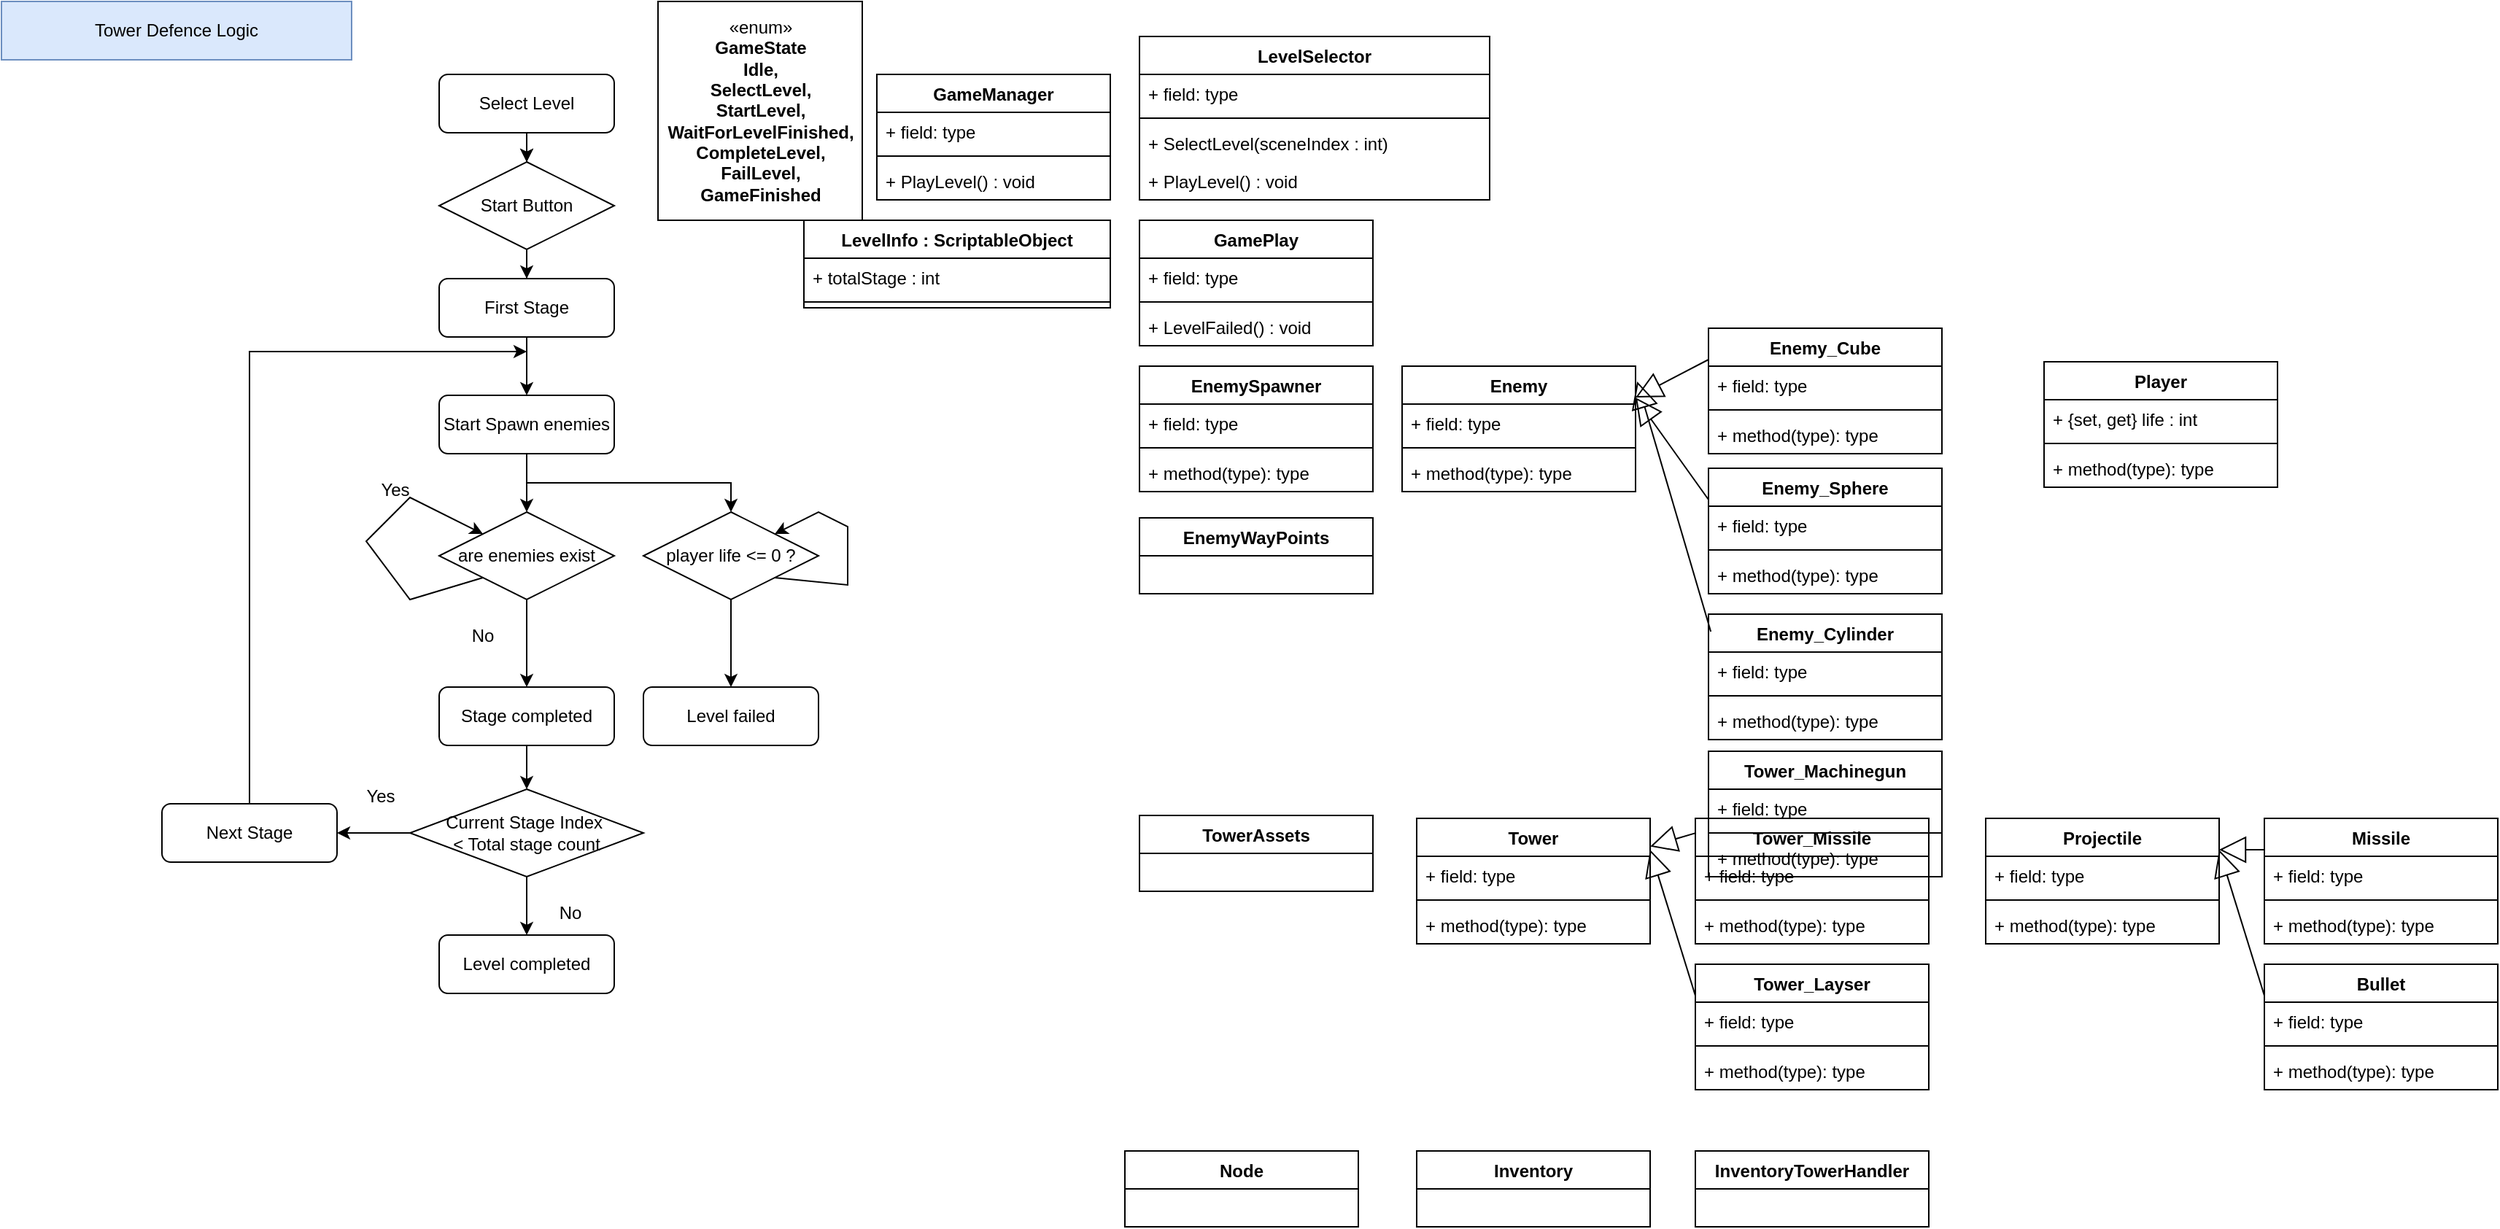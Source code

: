 <mxfile version="17.1.3" type="device"><diagram id="C5RBs43oDa-KdzZeNtuy" name="Page-1"><mxGraphModel dx="978" dy="543" grid="1" gridSize="10" guides="1" tooltips="1" connect="1" arrows="1" fold="1" page="1" pageScale="1" pageWidth="827" pageHeight="1169" math="0" shadow="0"><root><mxCell id="WIyWlLk6GJQsqaUBKTNV-0"/><mxCell id="WIyWlLk6GJQsqaUBKTNV-1" parent="WIyWlLk6GJQsqaUBKTNV-0"/><mxCell id="cB-ywa0IBcjZL9ZFClFc-6" value="" style="edgeStyle=orthogonalEdgeStyle;rounded=0;orthogonalLoop=1;jettySize=auto;html=1;" parent="WIyWlLk6GJQsqaUBKTNV-1" source="WIyWlLk6GJQsqaUBKTNV-3" target="cB-ywa0IBcjZL9ZFClFc-3" edge="1"><mxGeometry relative="1" as="geometry"/></mxCell><mxCell id="WIyWlLk6GJQsqaUBKTNV-3" value="Select Level" style="rounded=1;whiteSpace=wrap;html=1;fontSize=12;glass=0;strokeWidth=1;shadow=0;" parent="WIyWlLk6GJQsqaUBKTNV-1" vertex="1"><mxGeometry x="300" y="50" width="120" height="40" as="geometry"/></mxCell><mxCell id="cB-ywa0IBcjZL9ZFClFc-0" value="Tower Defence Logic" style="rounded=0;whiteSpace=wrap;html=1;fillColor=#dae8fc;strokeColor=#6c8ebf;" parent="WIyWlLk6GJQsqaUBKTNV-1" vertex="1"><mxGeometry width="240" height="40" as="geometry"/></mxCell><mxCell id="cB-ywa0IBcjZL9ZFClFc-25" value="" style="edgeStyle=orthogonalEdgeStyle;rounded=0;orthogonalLoop=1;jettySize=auto;html=1;" parent="WIyWlLk6GJQsqaUBKTNV-1" source="cB-ywa0IBcjZL9ZFClFc-3" target="cB-ywa0IBcjZL9ZFClFc-24" edge="1"><mxGeometry relative="1" as="geometry"/></mxCell><mxCell id="cB-ywa0IBcjZL9ZFClFc-3" value="Start Button" style="rhombus;whiteSpace=wrap;html=1;" parent="WIyWlLk6GJQsqaUBKTNV-1" vertex="1"><mxGeometry x="300" y="110" width="120" height="60" as="geometry"/></mxCell><mxCell id="cB-ywa0IBcjZL9ZFClFc-4" value="" style="endArrow=classic;html=1;rounded=0;exitX=0.5;exitY=1;exitDx=0;exitDy=0;entryX=0.5;entryY=0;entryDx=0;entryDy=0;" parent="WIyWlLk6GJQsqaUBKTNV-1" source="WIyWlLk6GJQsqaUBKTNV-3" target="cB-ywa0IBcjZL9ZFClFc-3" edge="1"><mxGeometry width="50" height="50" relative="1" as="geometry"><mxPoint x="530" y="160" as="sourcePoint"/><mxPoint x="580" y="110" as="targetPoint"/></mxGeometry></mxCell><mxCell id="cB-ywa0IBcjZL9ZFClFc-9" value="" style="edgeStyle=orthogonalEdgeStyle;rounded=0;orthogonalLoop=1;jettySize=auto;html=1;" parent="WIyWlLk6GJQsqaUBKTNV-1" source="cB-ywa0IBcjZL9ZFClFc-5" target="cB-ywa0IBcjZL9ZFClFc-8" edge="1"><mxGeometry relative="1" as="geometry"/></mxCell><mxCell id="cB-ywa0IBcjZL9ZFClFc-5" value="Start Spawn enemies" style="rounded=1;whiteSpace=wrap;html=1;fontSize=12;glass=0;strokeWidth=1;shadow=0;" parent="WIyWlLk6GJQsqaUBKTNV-1" vertex="1"><mxGeometry x="300" y="270" width="120" height="40" as="geometry"/></mxCell><mxCell id="cB-ywa0IBcjZL9ZFClFc-8" value="are enemies exist" style="rhombus;whiteSpace=wrap;html=1;" parent="WIyWlLk6GJQsqaUBKTNV-1" vertex="1"><mxGeometry x="300" y="350" width="120" height="60" as="geometry"/></mxCell><mxCell id="cB-ywa0IBcjZL9ZFClFc-10" value="Stage completed" style="rounded=1;whiteSpace=wrap;html=1;fontSize=12;glass=0;strokeWidth=1;shadow=0;" parent="WIyWlLk6GJQsqaUBKTNV-1" vertex="1"><mxGeometry x="300" y="470" width="120" height="40" as="geometry"/></mxCell><mxCell id="cB-ywa0IBcjZL9ZFClFc-12" value="player life &amp;lt;= 0 ?" style="rhombus;whiteSpace=wrap;html=1;" parent="WIyWlLk6GJQsqaUBKTNV-1" vertex="1"><mxGeometry x="440" y="350" width="120" height="60" as="geometry"/></mxCell><mxCell id="cB-ywa0IBcjZL9ZFClFc-13" value="" style="endArrow=classic;html=1;rounded=0;exitX=0.5;exitY=1;exitDx=0;exitDy=0;entryX=0.5;entryY=0;entryDx=0;entryDy=0;" parent="WIyWlLk6GJQsqaUBKTNV-1" source="cB-ywa0IBcjZL9ZFClFc-5" target="cB-ywa0IBcjZL9ZFClFc-12" edge="1"><mxGeometry width="50" height="50" relative="1" as="geometry"><mxPoint x="540" y="350" as="sourcePoint"/><mxPoint x="590" y="300" as="targetPoint"/><Array as="points"><mxPoint x="360" y="330"/><mxPoint x="500" y="330"/></Array></mxGeometry></mxCell><mxCell id="cB-ywa0IBcjZL9ZFClFc-14" value="" style="endArrow=classic;html=1;rounded=0;exitX=0.5;exitY=1;exitDx=0;exitDy=0;" parent="WIyWlLk6GJQsqaUBKTNV-1" source="cB-ywa0IBcjZL9ZFClFc-12" target="cB-ywa0IBcjZL9ZFClFc-15" edge="1"><mxGeometry width="50" height="50" relative="1" as="geometry"><mxPoint x="580" y="370" as="sourcePoint"/><mxPoint x="630" y="320" as="targetPoint"/></mxGeometry></mxCell><mxCell id="cB-ywa0IBcjZL9ZFClFc-15" value="Level failed" style="rounded=1;whiteSpace=wrap;html=1;fontSize=12;glass=0;strokeWidth=1;shadow=0;" parent="WIyWlLk6GJQsqaUBKTNV-1" vertex="1"><mxGeometry x="440" y="470" width="120" height="40" as="geometry"/></mxCell><mxCell id="cB-ywa0IBcjZL9ZFClFc-16" value="" style="endArrow=classic;html=1;rounded=0;exitX=0.5;exitY=1;exitDx=0;exitDy=0;" parent="WIyWlLk6GJQsqaUBKTNV-1" source="cB-ywa0IBcjZL9ZFClFc-8" target="cB-ywa0IBcjZL9ZFClFc-10" edge="1"><mxGeometry width="50" height="50" relative="1" as="geometry"><mxPoint x="580" y="390" as="sourcePoint"/><mxPoint x="630" y="340" as="targetPoint"/></mxGeometry></mxCell><mxCell id="cB-ywa0IBcjZL9ZFClFc-17" value="No" style="text;html=1;strokeColor=none;fillColor=none;align=center;verticalAlign=middle;whiteSpace=wrap;rounded=0;" parent="WIyWlLk6GJQsqaUBKTNV-1" vertex="1"><mxGeometry x="300" y="420" width="60" height="30" as="geometry"/></mxCell><mxCell id="cB-ywa0IBcjZL9ZFClFc-18" value="Next Stage" style="rounded=1;whiteSpace=wrap;html=1;fontSize=12;glass=0;strokeWidth=1;shadow=0;" parent="WIyWlLk6GJQsqaUBKTNV-1" vertex="1"><mxGeometry x="110" y="550" width="120" height="40" as="geometry"/></mxCell><mxCell id="cB-ywa0IBcjZL9ZFClFc-20" value="" style="endArrow=classic;html=1;rounded=0;exitX=0;exitY=1;exitDx=0;exitDy=0;entryX=0;entryY=0;entryDx=0;entryDy=0;" parent="WIyWlLk6GJQsqaUBKTNV-1" source="cB-ywa0IBcjZL9ZFClFc-8" target="cB-ywa0IBcjZL9ZFClFc-8" edge="1"><mxGeometry width="50" height="50" relative="1" as="geometry"><mxPoint x="370" y="420" as="sourcePoint"/><mxPoint x="370" y="480" as="targetPoint"/><Array as="points"><mxPoint x="280" y="410"/><mxPoint x="250" y="370"/><mxPoint x="280" y="340"/></Array></mxGeometry></mxCell><mxCell id="cB-ywa0IBcjZL9ZFClFc-21" value="Yes" style="text;html=1;strokeColor=none;fillColor=none;align=center;verticalAlign=middle;whiteSpace=wrap;rounded=0;" parent="WIyWlLk6GJQsqaUBKTNV-1" vertex="1"><mxGeometry x="240" y="320" width="60" height="30" as="geometry"/></mxCell><mxCell id="cB-ywa0IBcjZL9ZFClFc-27" value="" style="edgeStyle=orthogonalEdgeStyle;rounded=0;orthogonalLoop=1;jettySize=auto;html=1;entryX=0.5;entryY=0;entryDx=0;entryDy=0;" parent="WIyWlLk6GJQsqaUBKTNV-1" source="cB-ywa0IBcjZL9ZFClFc-24" target="cB-ywa0IBcjZL9ZFClFc-5" edge="1"><mxGeometry relative="1" as="geometry"/></mxCell><mxCell id="cB-ywa0IBcjZL9ZFClFc-24" value="First Stage" style="rounded=1;whiteSpace=wrap;html=1;fontSize=12;glass=0;strokeWidth=1;shadow=0;" parent="WIyWlLk6GJQsqaUBKTNV-1" vertex="1"><mxGeometry x="300" y="190" width="120" height="40" as="geometry"/></mxCell><mxCell id="cB-ywa0IBcjZL9ZFClFc-32" value="" style="edgeStyle=orthogonalEdgeStyle;rounded=0;orthogonalLoop=1;jettySize=auto;html=1;" parent="WIyWlLk6GJQsqaUBKTNV-1" source="cB-ywa0IBcjZL9ZFClFc-29" target="cB-ywa0IBcjZL9ZFClFc-18" edge="1"><mxGeometry relative="1" as="geometry"/></mxCell><mxCell id="cB-ywa0IBcjZL9ZFClFc-29" value="Current Stage Index&amp;nbsp;&lt;br&gt;&amp;lt; Total stage count" style="rhombus;whiteSpace=wrap;html=1;" parent="WIyWlLk6GJQsqaUBKTNV-1" vertex="1"><mxGeometry x="280" y="540" width="160" height="60" as="geometry"/></mxCell><mxCell id="cB-ywa0IBcjZL9ZFClFc-30" value="" style="endArrow=classic;html=1;rounded=0;exitX=0.5;exitY=1;exitDx=0;exitDy=0;entryX=0.5;entryY=0;entryDx=0;entryDy=0;" parent="WIyWlLk6GJQsqaUBKTNV-1" source="cB-ywa0IBcjZL9ZFClFc-10" target="cB-ywa0IBcjZL9ZFClFc-29" edge="1"><mxGeometry width="50" height="50" relative="1" as="geometry"><mxPoint x="570" y="490" as="sourcePoint"/><mxPoint x="620" y="440" as="targetPoint"/></mxGeometry></mxCell><mxCell id="cB-ywa0IBcjZL9ZFClFc-33" value="Yes" style="text;html=1;strokeColor=none;fillColor=none;align=center;verticalAlign=middle;whiteSpace=wrap;rounded=0;" parent="WIyWlLk6GJQsqaUBKTNV-1" vertex="1"><mxGeometry x="230" y="530" width="60" height="30" as="geometry"/></mxCell><mxCell id="cB-ywa0IBcjZL9ZFClFc-34" value="" style="endArrow=classic;html=1;rounded=0;exitX=0.5;exitY=0;exitDx=0;exitDy=0;" parent="WIyWlLk6GJQsqaUBKTNV-1" source="cB-ywa0IBcjZL9ZFClFc-18" edge="1"><mxGeometry width="50" height="50" relative="1" as="geometry"><mxPoint x="420" y="450" as="sourcePoint"/><mxPoint x="360" y="240" as="targetPoint"/><Array as="points"><mxPoint x="170" y="240"/></Array></mxGeometry></mxCell><mxCell id="cB-ywa0IBcjZL9ZFClFc-35" value="No" style="text;html=1;strokeColor=none;fillColor=none;align=center;verticalAlign=middle;whiteSpace=wrap;rounded=0;" parent="WIyWlLk6GJQsqaUBKTNV-1" vertex="1"><mxGeometry x="360" y="610" width="60" height="30" as="geometry"/></mxCell><mxCell id="cB-ywa0IBcjZL9ZFClFc-36" value="Level completed" style="rounded=1;whiteSpace=wrap;html=1;fontSize=12;glass=0;strokeWidth=1;shadow=0;" parent="WIyWlLk6GJQsqaUBKTNV-1" vertex="1"><mxGeometry x="300" y="640" width="120" height="40" as="geometry"/></mxCell><mxCell id="cB-ywa0IBcjZL9ZFClFc-37" value="" style="endArrow=classic;html=1;rounded=0;exitX=0.5;exitY=1;exitDx=0;exitDy=0;" parent="WIyWlLk6GJQsqaUBKTNV-1" source="cB-ywa0IBcjZL9ZFClFc-29" target="cB-ywa0IBcjZL9ZFClFc-36" edge="1"><mxGeometry width="50" height="50" relative="1" as="geometry"><mxPoint x="420" y="560" as="sourcePoint"/><mxPoint x="470" y="510" as="targetPoint"/></mxGeometry></mxCell><mxCell id="cB-ywa0IBcjZL9ZFClFc-40" value="" style="endArrow=classic;html=1;rounded=0;exitX=1;exitY=1;exitDx=0;exitDy=0;entryX=1;entryY=0;entryDx=0;entryDy=0;" parent="WIyWlLk6GJQsqaUBKTNV-1" source="cB-ywa0IBcjZL9ZFClFc-12" target="cB-ywa0IBcjZL9ZFClFc-12" edge="1"><mxGeometry width="50" height="50" relative="1" as="geometry"><mxPoint x="410" y="390" as="sourcePoint"/><mxPoint x="570" y="310" as="targetPoint"/><Array as="points"><mxPoint x="580" y="400"/><mxPoint x="580" y="360"/><mxPoint x="560" y="350"/></Array></mxGeometry></mxCell><mxCell id="cB-ywa0IBcjZL9ZFClFc-41" value="LevelSelector" style="swimlane;fontStyle=1;align=center;verticalAlign=top;childLayout=stackLayout;horizontal=1;startSize=26;horizontalStack=0;resizeParent=1;resizeParentMax=0;resizeLast=0;collapsible=1;marginBottom=0;" parent="WIyWlLk6GJQsqaUBKTNV-1" vertex="1"><mxGeometry x="780" y="24" width="240" height="112" as="geometry"/></mxCell><mxCell id="cB-ywa0IBcjZL9ZFClFc-42" value="+ field: type" style="text;strokeColor=none;fillColor=none;align=left;verticalAlign=top;spacingLeft=4;spacingRight=4;overflow=hidden;rotatable=0;points=[[0,0.5],[1,0.5]];portConstraint=eastwest;" parent="cB-ywa0IBcjZL9ZFClFc-41" vertex="1"><mxGeometry y="26" width="240" height="26" as="geometry"/></mxCell><mxCell id="cB-ywa0IBcjZL9ZFClFc-43" value="" style="line;strokeWidth=1;fillColor=none;align=left;verticalAlign=middle;spacingTop=-1;spacingLeft=3;spacingRight=3;rotatable=0;labelPosition=right;points=[];portConstraint=eastwest;" parent="cB-ywa0IBcjZL9ZFClFc-41" vertex="1"><mxGeometry y="52" width="240" height="8" as="geometry"/></mxCell><mxCell id="cB-ywa0IBcjZL9ZFClFc-44" value="+ SelectLevel(sceneIndex : int)" style="text;strokeColor=none;fillColor=none;align=left;verticalAlign=top;spacingLeft=4;spacingRight=4;overflow=hidden;rotatable=0;points=[[0,0.5],[1,0.5]];portConstraint=eastwest;" parent="cB-ywa0IBcjZL9ZFClFc-41" vertex="1"><mxGeometry y="60" width="240" height="26" as="geometry"/></mxCell><mxCell id="cB-ywa0IBcjZL9ZFClFc-127" value="+ PlayLevel() : void" style="text;strokeColor=none;fillColor=none;align=left;verticalAlign=top;spacingLeft=4;spacingRight=4;overflow=hidden;rotatable=0;points=[[0,0.5],[1,0.5]];portConstraint=eastwest;" parent="cB-ywa0IBcjZL9ZFClFc-41" vertex="1"><mxGeometry y="86" width="240" height="26" as="geometry"/></mxCell><mxCell id="cB-ywa0IBcjZL9ZFClFc-45" value="GamePlay" style="swimlane;fontStyle=1;align=center;verticalAlign=top;childLayout=stackLayout;horizontal=1;startSize=26;horizontalStack=0;resizeParent=1;resizeParentMax=0;resizeLast=0;collapsible=1;marginBottom=0;" parent="WIyWlLk6GJQsqaUBKTNV-1" vertex="1"><mxGeometry x="780" y="150" width="160" height="86" as="geometry"/></mxCell><mxCell id="cB-ywa0IBcjZL9ZFClFc-46" value="+ field: type" style="text;strokeColor=none;fillColor=none;align=left;verticalAlign=top;spacingLeft=4;spacingRight=4;overflow=hidden;rotatable=0;points=[[0,0.5],[1,0.5]];portConstraint=eastwest;" parent="cB-ywa0IBcjZL9ZFClFc-45" vertex="1"><mxGeometry y="26" width="160" height="26" as="geometry"/></mxCell><mxCell id="cB-ywa0IBcjZL9ZFClFc-47" value="" style="line;strokeWidth=1;fillColor=none;align=left;verticalAlign=middle;spacingTop=-1;spacingLeft=3;spacingRight=3;rotatable=0;labelPosition=right;points=[];portConstraint=eastwest;" parent="cB-ywa0IBcjZL9ZFClFc-45" vertex="1"><mxGeometry y="52" width="160" height="8" as="geometry"/></mxCell><mxCell id="cB-ywa0IBcjZL9ZFClFc-48" value="+ LevelFailed() : void" style="text;strokeColor=none;fillColor=none;align=left;verticalAlign=top;spacingLeft=4;spacingRight=4;overflow=hidden;rotatable=0;points=[[0,0.5],[1,0.5]];portConstraint=eastwest;" parent="cB-ywa0IBcjZL9ZFClFc-45" vertex="1"><mxGeometry y="60" width="160" height="26" as="geometry"/></mxCell><mxCell id="cB-ywa0IBcjZL9ZFClFc-49" value="GameManager" style="swimlane;fontStyle=1;align=center;verticalAlign=top;childLayout=stackLayout;horizontal=1;startSize=26;horizontalStack=0;resizeParent=1;resizeParentMax=0;resizeLast=0;collapsible=1;marginBottom=0;" parent="WIyWlLk6GJQsqaUBKTNV-1" vertex="1"><mxGeometry x="600" y="50" width="160" height="86" as="geometry"/></mxCell><mxCell id="cB-ywa0IBcjZL9ZFClFc-50" value="+ field: type" style="text;strokeColor=none;fillColor=none;align=left;verticalAlign=top;spacingLeft=4;spacingRight=4;overflow=hidden;rotatable=0;points=[[0,0.5],[1,0.5]];portConstraint=eastwest;" parent="cB-ywa0IBcjZL9ZFClFc-49" vertex="1"><mxGeometry y="26" width="160" height="26" as="geometry"/></mxCell><mxCell id="cB-ywa0IBcjZL9ZFClFc-51" value="" style="line;strokeWidth=1;fillColor=none;align=left;verticalAlign=middle;spacingTop=-1;spacingLeft=3;spacingRight=3;rotatable=0;labelPosition=right;points=[];portConstraint=eastwest;" parent="cB-ywa0IBcjZL9ZFClFc-49" vertex="1"><mxGeometry y="52" width="160" height="8" as="geometry"/></mxCell><mxCell id="cB-ywa0IBcjZL9ZFClFc-52" value="+ PlayLevel() : void" style="text;strokeColor=none;fillColor=none;align=left;verticalAlign=top;spacingLeft=4;spacingRight=4;overflow=hidden;rotatable=0;points=[[0,0.5],[1,0.5]];portConstraint=eastwest;" parent="cB-ywa0IBcjZL9ZFClFc-49" vertex="1"><mxGeometry y="60" width="160" height="26" as="geometry"/></mxCell><mxCell id="cB-ywa0IBcjZL9ZFClFc-53" value="EnemySpawner" style="swimlane;fontStyle=1;align=center;verticalAlign=top;childLayout=stackLayout;horizontal=1;startSize=26;horizontalStack=0;resizeParent=1;resizeParentMax=0;resizeLast=0;collapsible=1;marginBottom=0;" parent="WIyWlLk6GJQsqaUBKTNV-1" vertex="1"><mxGeometry x="780" y="250" width="160" height="86" as="geometry"/></mxCell><mxCell id="cB-ywa0IBcjZL9ZFClFc-54" value="+ field: type" style="text;strokeColor=none;fillColor=none;align=left;verticalAlign=top;spacingLeft=4;spacingRight=4;overflow=hidden;rotatable=0;points=[[0,0.5],[1,0.5]];portConstraint=eastwest;" parent="cB-ywa0IBcjZL9ZFClFc-53" vertex="1"><mxGeometry y="26" width="160" height="26" as="geometry"/></mxCell><mxCell id="cB-ywa0IBcjZL9ZFClFc-55" value="" style="line;strokeWidth=1;fillColor=none;align=left;verticalAlign=middle;spacingTop=-1;spacingLeft=3;spacingRight=3;rotatable=0;labelPosition=right;points=[];portConstraint=eastwest;" parent="cB-ywa0IBcjZL9ZFClFc-53" vertex="1"><mxGeometry y="52" width="160" height="8" as="geometry"/></mxCell><mxCell id="cB-ywa0IBcjZL9ZFClFc-56" value="+ method(type): type" style="text;strokeColor=none;fillColor=none;align=left;verticalAlign=top;spacingLeft=4;spacingRight=4;overflow=hidden;rotatable=0;points=[[0,0.5],[1,0.5]];portConstraint=eastwest;" parent="cB-ywa0IBcjZL9ZFClFc-53" vertex="1"><mxGeometry y="60" width="160" height="26" as="geometry"/></mxCell><mxCell id="cB-ywa0IBcjZL9ZFClFc-57" value="Enemy" style="swimlane;fontStyle=1;align=center;verticalAlign=top;childLayout=stackLayout;horizontal=1;startSize=26;horizontalStack=0;resizeParent=1;resizeParentMax=0;resizeLast=0;collapsible=1;marginBottom=0;" parent="WIyWlLk6GJQsqaUBKTNV-1" vertex="1"><mxGeometry x="960" y="250" width="160" height="86" as="geometry"/></mxCell><mxCell id="cB-ywa0IBcjZL9ZFClFc-58" value="+ field: type" style="text;strokeColor=none;fillColor=none;align=left;verticalAlign=top;spacingLeft=4;spacingRight=4;overflow=hidden;rotatable=0;points=[[0,0.5],[1,0.5]];portConstraint=eastwest;" parent="cB-ywa0IBcjZL9ZFClFc-57" vertex="1"><mxGeometry y="26" width="160" height="26" as="geometry"/></mxCell><mxCell id="cB-ywa0IBcjZL9ZFClFc-59" value="" style="line;strokeWidth=1;fillColor=none;align=left;verticalAlign=middle;spacingTop=-1;spacingLeft=3;spacingRight=3;rotatable=0;labelPosition=right;points=[];portConstraint=eastwest;" parent="cB-ywa0IBcjZL9ZFClFc-57" vertex="1"><mxGeometry y="52" width="160" height="8" as="geometry"/></mxCell><mxCell id="cB-ywa0IBcjZL9ZFClFc-60" value="+ method(type): type" style="text;strokeColor=none;fillColor=none;align=left;verticalAlign=top;spacingLeft=4;spacingRight=4;overflow=hidden;rotatable=0;points=[[0,0.5],[1,0.5]];portConstraint=eastwest;" parent="cB-ywa0IBcjZL9ZFClFc-57" vertex="1"><mxGeometry y="60" width="160" height="26" as="geometry"/></mxCell><mxCell id="cB-ywa0IBcjZL9ZFClFc-61" value="Enemy_Cube" style="swimlane;fontStyle=1;align=center;verticalAlign=top;childLayout=stackLayout;horizontal=1;startSize=26;horizontalStack=0;resizeParent=1;resizeParentMax=0;resizeLast=0;collapsible=1;marginBottom=0;" parent="WIyWlLk6GJQsqaUBKTNV-1" vertex="1"><mxGeometry x="1170" y="224" width="160" height="86" as="geometry"/></mxCell><mxCell id="cB-ywa0IBcjZL9ZFClFc-62" value="+ field: type" style="text;strokeColor=none;fillColor=none;align=left;verticalAlign=top;spacingLeft=4;spacingRight=4;overflow=hidden;rotatable=0;points=[[0,0.5],[1,0.5]];portConstraint=eastwest;" parent="cB-ywa0IBcjZL9ZFClFc-61" vertex="1"><mxGeometry y="26" width="160" height="26" as="geometry"/></mxCell><mxCell id="cB-ywa0IBcjZL9ZFClFc-63" value="" style="line;strokeWidth=1;fillColor=none;align=left;verticalAlign=middle;spacingTop=-1;spacingLeft=3;spacingRight=3;rotatable=0;labelPosition=right;points=[];portConstraint=eastwest;" parent="cB-ywa0IBcjZL9ZFClFc-61" vertex="1"><mxGeometry y="52" width="160" height="8" as="geometry"/></mxCell><mxCell id="cB-ywa0IBcjZL9ZFClFc-64" value="+ method(type): type" style="text;strokeColor=none;fillColor=none;align=left;verticalAlign=top;spacingLeft=4;spacingRight=4;overflow=hidden;rotatable=0;points=[[0,0.5],[1,0.5]];portConstraint=eastwest;" parent="cB-ywa0IBcjZL9ZFClFc-61" vertex="1"><mxGeometry y="60" width="160" height="26" as="geometry"/></mxCell><mxCell id="cB-ywa0IBcjZL9ZFClFc-65" value="Enemy_Sphere" style="swimlane;fontStyle=1;align=center;verticalAlign=top;childLayout=stackLayout;horizontal=1;startSize=26;horizontalStack=0;resizeParent=1;resizeParentMax=0;resizeLast=0;collapsible=1;marginBottom=0;" parent="WIyWlLk6GJQsqaUBKTNV-1" vertex="1"><mxGeometry x="1170" y="320" width="160" height="86" as="geometry"/></mxCell><mxCell id="cB-ywa0IBcjZL9ZFClFc-66" value="+ field: type" style="text;strokeColor=none;fillColor=none;align=left;verticalAlign=top;spacingLeft=4;spacingRight=4;overflow=hidden;rotatable=0;points=[[0,0.5],[1,0.5]];portConstraint=eastwest;" parent="cB-ywa0IBcjZL9ZFClFc-65" vertex="1"><mxGeometry y="26" width="160" height="26" as="geometry"/></mxCell><mxCell id="cB-ywa0IBcjZL9ZFClFc-67" value="" style="line;strokeWidth=1;fillColor=none;align=left;verticalAlign=middle;spacingTop=-1;spacingLeft=3;spacingRight=3;rotatable=0;labelPosition=right;points=[];portConstraint=eastwest;" parent="cB-ywa0IBcjZL9ZFClFc-65" vertex="1"><mxGeometry y="52" width="160" height="8" as="geometry"/></mxCell><mxCell id="cB-ywa0IBcjZL9ZFClFc-68" value="+ method(type): type" style="text;strokeColor=none;fillColor=none;align=left;verticalAlign=top;spacingLeft=4;spacingRight=4;overflow=hidden;rotatable=0;points=[[0,0.5],[1,0.5]];portConstraint=eastwest;" parent="cB-ywa0IBcjZL9ZFClFc-65" vertex="1"><mxGeometry y="60" width="160" height="26" as="geometry"/></mxCell><mxCell id="cB-ywa0IBcjZL9ZFClFc-69" value="Enemy_Cylinder" style="swimlane;fontStyle=1;align=center;verticalAlign=top;childLayout=stackLayout;horizontal=1;startSize=26;horizontalStack=0;resizeParent=1;resizeParentMax=0;resizeLast=0;collapsible=1;marginBottom=0;" parent="WIyWlLk6GJQsqaUBKTNV-1" vertex="1"><mxGeometry x="1170" y="420" width="160" height="86" as="geometry"/></mxCell><mxCell id="cB-ywa0IBcjZL9ZFClFc-70" value="+ field: type" style="text;strokeColor=none;fillColor=none;align=left;verticalAlign=top;spacingLeft=4;spacingRight=4;overflow=hidden;rotatable=0;points=[[0,0.5],[1,0.5]];portConstraint=eastwest;" parent="cB-ywa0IBcjZL9ZFClFc-69" vertex="1"><mxGeometry y="26" width="160" height="26" as="geometry"/></mxCell><mxCell id="cB-ywa0IBcjZL9ZFClFc-71" value="" style="line;strokeWidth=1;fillColor=none;align=left;verticalAlign=middle;spacingTop=-1;spacingLeft=3;spacingRight=3;rotatable=0;labelPosition=right;points=[];portConstraint=eastwest;" parent="cB-ywa0IBcjZL9ZFClFc-69" vertex="1"><mxGeometry y="52" width="160" height="8" as="geometry"/></mxCell><mxCell id="cB-ywa0IBcjZL9ZFClFc-72" value="+ method(type): type" style="text;strokeColor=none;fillColor=none;align=left;verticalAlign=top;spacingLeft=4;spacingRight=4;overflow=hidden;rotatable=0;points=[[0,0.5],[1,0.5]];portConstraint=eastwest;" parent="cB-ywa0IBcjZL9ZFClFc-69" vertex="1"><mxGeometry y="60" width="160" height="26" as="geometry"/></mxCell><mxCell id="cB-ywa0IBcjZL9ZFClFc-73" value="" style="endArrow=block;endSize=16;endFill=0;html=1;rounded=0;exitX=0;exitY=0.25;exitDx=0;exitDy=0;entryX=1;entryY=0.25;entryDx=0;entryDy=0;" parent="WIyWlLk6GJQsqaUBKTNV-1" source="cB-ywa0IBcjZL9ZFClFc-61" target="cB-ywa0IBcjZL9ZFClFc-57" edge="1"><mxGeometry width="160" relative="1" as="geometry"><mxPoint x="770" y="370" as="sourcePoint"/><mxPoint x="1120" y="150" as="targetPoint"/></mxGeometry></mxCell><mxCell id="cB-ywa0IBcjZL9ZFClFc-74" value="" style="endArrow=block;endSize=16;endFill=0;html=1;rounded=0;exitX=0;exitY=0.25;exitDx=0;exitDy=0;entryX=1;entryY=0.25;entryDx=0;entryDy=0;" parent="WIyWlLk6GJQsqaUBKTNV-1" source="cB-ywa0IBcjZL9ZFClFc-65" target="cB-ywa0IBcjZL9ZFClFc-57" edge="1"><mxGeometry width="160" relative="1" as="geometry"><mxPoint x="1180" y="255.5" as="sourcePoint"/><mxPoint x="1130" y="281.5" as="targetPoint"/></mxGeometry></mxCell><mxCell id="cB-ywa0IBcjZL9ZFClFc-75" value="" style="endArrow=block;endSize=16;endFill=0;html=1;rounded=0;exitX=0.01;exitY=0.139;exitDx=0;exitDy=0;exitPerimeter=0;entryX=1.007;entryY=0.122;entryDx=0;entryDy=0;entryPerimeter=0;" parent="WIyWlLk6GJQsqaUBKTNV-1" source="cB-ywa0IBcjZL9ZFClFc-69" target="cB-ywa0IBcjZL9ZFClFc-57" edge="1"><mxGeometry width="160" relative="1" as="geometry"><mxPoint x="1180" y="351.5" as="sourcePoint"/><mxPoint x="1130" y="281.5" as="targetPoint"/></mxGeometry></mxCell><mxCell id="cB-ywa0IBcjZL9ZFClFc-76" value="Player" style="swimlane;fontStyle=1;align=center;verticalAlign=top;childLayout=stackLayout;horizontal=1;startSize=26;horizontalStack=0;resizeParent=1;resizeParentMax=0;resizeLast=0;collapsible=1;marginBottom=0;" parent="WIyWlLk6GJQsqaUBKTNV-1" vertex="1"><mxGeometry x="1400" y="247" width="160" height="86" as="geometry"/></mxCell><mxCell id="cB-ywa0IBcjZL9ZFClFc-77" value="+ {set, get} life : int" style="text;strokeColor=none;fillColor=none;align=left;verticalAlign=top;spacingLeft=4;spacingRight=4;overflow=hidden;rotatable=0;points=[[0,0.5],[1,0.5]];portConstraint=eastwest;" parent="cB-ywa0IBcjZL9ZFClFc-76" vertex="1"><mxGeometry y="26" width="160" height="26" as="geometry"/></mxCell><mxCell id="cB-ywa0IBcjZL9ZFClFc-78" value="" style="line;strokeWidth=1;fillColor=none;align=left;verticalAlign=middle;spacingTop=-1;spacingLeft=3;spacingRight=3;rotatable=0;labelPosition=right;points=[];portConstraint=eastwest;" parent="cB-ywa0IBcjZL9ZFClFc-76" vertex="1"><mxGeometry y="52" width="160" height="8" as="geometry"/></mxCell><mxCell id="cB-ywa0IBcjZL9ZFClFc-79" value="+ method(type): type" style="text;strokeColor=none;fillColor=none;align=left;verticalAlign=top;spacingLeft=4;spacingRight=4;overflow=hidden;rotatable=0;points=[[0,0.5],[1,0.5]];portConstraint=eastwest;" parent="cB-ywa0IBcjZL9ZFClFc-76" vertex="1"><mxGeometry y="60" width="160" height="26" as="geometry"/></mxCell><mxCell id="cB-ywa0IBcjZL9ZFClFc-80" value="LevelInfo : ScriptableObject" style="swimlane;fontStyle=1;align=center;verticalAlign=top;childLayout=stackLayout;horizontal=1;startSize=26;horizontalStack=0;resizeParent=1;resizeParentMax=0;resizeLast=0;collapsible=1;marginBottom=0;" parent="WIyWlLk6GJQsqaUBKTNV-1" vertex="1"><mxGeometry x="550" y="150" width="210" height="60" as="geometry"/></mxCell><mxCell id="cB-ywa0IBcjZL9ZFClFc-81" value="+ totalStage : int" style="text;strokeColor=none;fillColor=none;align=left;verticalAlign=top;spacingLeft=4;spacingRight=4;overflow=hidden;rotatable=0;points=[[0,0.5],[1,0.5]];portConstraint=eastwest;" parent="cB-ywa0IBcjZL9ZFClFc-80" vertex="1"><mxGeometry y="26" width="210" height="26" as="geometry"/></mxCell><mxCell id="cB-ywa0IBcjZL9ZFClFc-82" value="" style="line;strokeWidth=1;fillColor=none;align=left;verticalAlign=middle;spacingTop=-1;spacingLeft=3;spacingRight=3;rotatable=0;labelPosition=right;points=[];portConstraint=eastwest;" parent="cB-ywa0IBcjZL9ZFClFc-80" vertex="1"><mxGeometry y="52" width="210" height="8" as="geometry"/></mxCell><mxCell id="cB-ywa0IBcjZL9ZFClFc-86" value="Tower" style="swimlane;fontStyle=1;align=center;verticalAlign=top;childLayout=stackLayout;horizontal=1;startSize=26;horizontalStack=0;resizeParent=1;resizeParentMax=0;resizeLast=0;collapsible=1;marginBottom=0;" parent="WIyWlLk6GJQsqaUBKTNV-1" vertex="1"><mxGeometry x="970" y="560" width="160" height="86" as="geometry"/></mxCell><mxCell id="cB-ywa0IBcjZL9ZFClFc-87" value="+ field: type" style="text;strokeColor=none;fillColor=none;align=left;verticalAlign=top;spacingLeft=4;spacingRight=4;overflow=hidden;rotatable=0;points=[[0,0.5],[1,0.5]];portConstraint=eastwest;" parent="cB-ywa0IBcjZL9ZFClFc-86" vertex="1"><mxGeometry y="26" width="160" height="26" as="geometry"/></mxCell><mxCell id="cB-ywa0IBcjZL9ZFClFc-88" value="" style="line;strokeWidth=1;fillColor=none;align=left;verticalAlign=middle;spacingTop=-1;spacingLeft=3;spacingRight=3;rotatable=0;labelPosition=right;points=[];portConstraint=eastwest;" parent="cB-ywa0IBcjZL9ZFClFc-86" vertex="1"><mxGeometry y="52" width="160" height="8" as="geometry"/></mxCell><mxCell id="cB-ywa0IBcjZL9ZFClFc-89" value="+ method(type): type" style="text;strokeColor=none;fillColor=none;align=left;verticalAlign=top;spacingLeft=4;spacingRight=4;overflow=hidden;rotatable=0;points=[[0,0.5],[1,0.5]];portConstraint=eastwest;" parent="cB-ywa0IBcjZL9ZFClFc-86" vertex="1"><mxGeometry y="60" width="160" height="26" as="geometry"/></mxCell><mxCell id="cB-ywa0IBcjZL9ZFClFc-90" value="Tower_Missile" style="swimlane;fontStyle=1;align=center;verticalAlign=top;childLayout=stackLayout;horizontal=1;startSize=26;horizontalStack=0;resizeParent=1;resizeParentMax=0;resizeLast=0;collapsible=1;marginBottom=0;" parent="WIyWlLk6GJQsqaUBKTNV-1" vertex="1"><mxGeometry x="1161" y="560" width="160" height="86" as="geometry"/></mxCell><mxCell id="cB-ywa0IBcjZL9ZFClFc-91" value="+ field: type" style="text;strokeColor=none;fillColor=none;align=left;verticalAlign=top;spacingLeft=4;spacingRight=4;overflow=hidden;rotatable=0;points=[[0,0.5],[1,0.5]];portConstraint=eastwest;" parent="cB-ywa0IBcjZL9ZFClFc-90" vertex="1"><mxGeometry y="26" width="160" height="26" as="geometry"/></mxCell><mxCell id="cB-ywa0IBcjZL9ZFClFc-92" value="" style="line;strokeWidth=1;fillColor=none;align=left;verticalAlign=middle;spacingTop=-1;spacingLeft=3;spacingRight=3;rotatable=0;labelPosition=right;points=[];portConstraint=eastwest;" parent="cB-ywa0IBcjZL9ZFClFc-90" vertex="1"><mxGeometry y="52" width="160" height="8" as="geometry"/></mxCell><mxCell id="cB-ywa0IBcjZL9ZFClFc-93" value="+ method(type): type" style="text;strokeColor=none;fillColor=none;align=left;verticalAlign=top;spacingLeft=4;spacingRight=4;overflow=hidden;rotatable=0;points=[[0,0.5],[1,0.5]];portConstraint=eastwest;" parent="cB-ywa0IBcjZL9ZFClFc-90" vertex="1"><mxGeometry y="60" width="160" height="26" as="geometry"/></mxCell><mxCell id="cB-ywa0IBcjZL9ZFClFc-94" value="Tower_Layser" style="swimlane;fontStyle=1;align=center;verticalAlign=top;childLayout=stackLayout;horizontal=1;startSize=26;horizontalStack=0;resizeParent=1;resizeParentMax=0;resizeLast=0;collapsible=1;marginBottom=0;" parent="WIyWlLk6GJQsqaUBKTNV-1" vertex="1"><mxGeometry x="1161" y="660" width="160" height="86" as="geometry"/></mxCell><mxCell id="cB-ywa0IBcjZL9ZFClFc-95" value="+ field: type" style="text;strokeColor=none;fillColor=none;align=left;verticalAlign=top;spacingLeft=4;spacingRight=4;overflow=hidden;rotatable=0;points=[[0,0.5],[1,0.5]];portConstraint=eastwest;" parent="cB-ywa0IBcjZL9ZFClFc-94" vertex="1"><mxGeometry y="26" width="160" height="26" as="geometry"/></mxCell><mxCell id="cB-ywa0IBcjZL9ZFClFc-96" value="" style="line;strokeWidth=1;fillColor=none;align=left;verticalAlign=middle;spacingTop=-1;spacingLeft=3;spacingRight=3;rotatable=0;labelPosition=right;points=[];portConstraint=eastwest;" parent="cB-ywa0IBcjZL9ZFClFc-94" vertex="1"><mxGeometry y="52" width="160" height="8" as="geometry"/></mxCell><mxCell id="cB-ywa0IBcjZL9ZFClFc-97" value="+ method(type): type" style="text;strokeColor=none;fillColor=none;align=left;verticalAlign=top;spacingLeft=4;spacingRight=4;overflow=hidden;rotatable=0;points=[[0,0.5],[1,0.5]];portConstraint=eastwest;" parent="cB-ywa0IBcjZL9ZFClFc-94" vertex="1"><mxGeometry y="60" width="160" height="26" as="geometry"/></mxCell><mxCell id="cB-ywa0IBcjZL9ZFClFc-98" value="" style="endArrow=block;endSize=16;endFill=0;html=1;rounded=0;exitX=0.001;exitY=0.117;exitDx=0;exitDy=0;exitPerimeter=0;" parent="WIyWlLk6GJQsqaUBKTNV-1" source="cB-ywa0IBcjZL9ZFClFc-90" target="cB-ywa0IBcjZL9ZFClFc-86" edge="1"><mxGeometry width="160" relative="1" as="geometry"><mxPoint x="1181.6" y="441.954" as="sourcePoint"/><mxPoint x="1131.12" y="270.492" as="targetPoint"/></mxGeometry></mxCell><mxCell id="cB-ywa0IBcjZL9ZFClFc-99" value="" style="endArrow=block;endSize=16;endFill=0;html=1;rounded=0;exitX=0;exitY=0.25;exitDx=0;exitDy=0;entryX=1;entryY=0.25;entryDx=0;entryDy=0;" parent="WIyWlLk6GJQsqaUBKTNV-1" source="cB-ywa0IBcjZL9ZFClFc-94" target="cB-ywa0IBcjZL9ZFClFc-86" edge="1"><mxGeometry width="160" relative="1" as="geometry"><mxPoint x="1171.16" y="580.062" as="sourcePoint"/><mxPoint x="1140" y="589.295" as="targetPoint"/></mxGeometry></mxCell><mxCell id="cB-ywa0IBcjZL9ZFClFc-100" value="Projectile" style="swimlane;fontStyle=1;align=center;verticalAlign=top;childLayout=stackLayout;horizontal=1;startSize=26;horizontalStack=0;resizeParent=1;resizeParentMax=0;resizeLast=0;collapsible=1;marginBottom=0;" parent="WIyWlLk6GJQsqaUBKTNV-1" vertex="1"><mxGeometry x="1360" y="560" width="160" height="86" as="geometry"/></mxCell><mxCell id="cB-ywa0IBcjZL9ZFClFc-101" value="+ field: type" style="text;strokeColor=none;fillColor=none;align=left;verticalAlign=top;spacingLeft=4;spacingRight=4;overflow=hidden;rotatable=0;points=[[0,0.5],[1,0.5]];portConstraint=eastwest;" parent="cB-ywa0IBcjZL9ZFClFc-100" vertex="1"><mxGeometry y="26" width="160" height="26" as="geometry"/></mxCell><mxCell id="cB-ywa0IBcjZL9ZFClFc-102" value="" style="line;strokeWidth=1;fillColor=none;align=left;verticalAlign=middle;spacingTop=-1;spacingLeft=3;spacingRight=3;rotatable=0;labelPosition=right;points=[];portConstraint=eastwest;" parent="cB-ywa0IBcjZL9ZFClFc-100" vertex="1"><mxGeometry y="52" width="160" height="8" as="geometry"/></mxCell><mxCell id="cB-ywa0IBcjZL9ZFClFc-103" value="+ method(type): type" style="text;strokeColor=none;fillColor=none;align=left;verticalAlign=top;spacingLeft=4;spacingRight=4;overflow=hidden;rotatable=0;points=[[0,0.5],[1,0.5]];portConstraint=eastwest;" parent="cB-ywa0IBcjZL9ZFClFc-100" vertex="1"><mxGeometry y="60" width="160" height="26" as="geometry"/></mxCell><mxCell id="cB-ywa0IBcjZL9ZFClFc-104" value="Missile" style="swimlane;fontStyle=1;align=center;verticalAlign=top;childLayout=stackLayout;horizontal=1;startSize=26;horizontalStack=0;resizeParent=1;resizeParentMax=0;resizeLast=0;collapsible=1;marginBottom=0;" parent="WIyWlLk6GJQsqaUBKTNV-1" vertex="1"><mxGeometry x="1551" y="560" width="160" height="86" as="geometry"/></mxCell><mxCell id="cB-ywa0IBcjZL9ZFClFc-105" value="+ field: type" style="text;strokeColor=none;fillColor=none;align=left;verticalAlign=top;spacingLeft=4;spacingRight=4;overflow=hidden;rotatable=0;points=[[0,0.5],[1,0.5]];portConstraint=eastwest;" parent="cB-ywa0IBcjZL9ZFClFc-104" vertex="1"><mxGeometry y="26" width="160" height="26" as="geometry"/></mxCell><mxCell id="cB-ywa0IBcjZL9ZFClFc-106" value="" style="line;strokeWidth=1;fillColor=none;align=left;verticalAlign=middle;spacingTop=-1;spacingLeft=3;spacingRight=3;rotatable=0;labelPosition=right;points=[];portConstraint=eastwest;" parent="cB-ywa0IBcjZL9ZFClFc-104" vertex="1"><mxGeometry y="52" width="160" height="8" as="geometry"/></mxCell><mxCell id="cB-ywa0IBcjZL9ZFClFc-107" value="+ method(type): type" style="text;strokeColor=none;fillColor=none;align=left;verticalAlign=top;spacingLeft=4;spacingRight=4;overflow=hidden;rotatable=0;points=[[0,0.5],[1,0.5]];portConstraint=eastwest;" parent="cB-ywa0IBcjZL9ZFClFc-104" vertex="1"><mxGeometry y="60" width="160" height="26" as="geometry"/></mxCell><mxCell id="cB-ywa0IBcjZL9ZFClFc-108" value="Bullet" style="swimlane;fontStyle=1;align=center;verticalAlign=top;childLayout=stackLayout;horizontal=1;startSize=26;horizontalStack=0;resizeParent=1;resizeParentMax=0;resizeLast=0;collapsible=1;marginBottom=0;" parent="WIyWlLk6GJQsqaUBKTNV-1" vertex="1"><mxGeometry x="1551" y="660" width="160" height="86" as="geometry"/></mxCell><mxCell id="cB-ywa0IBcjZL9ZFClFc-109" value="+ field: type" style="text;strokeColor=none;fillColor=none;align=left;verticalAlign=top;spacingLeft=4;spacingRight=4;overflow=hidden;rotatable=0;points=[[0,0.5],[1,0.5]];portConstraint=eastwest;" parent="cB-ywa0IBcjZL9ZFClFc-108" vertex="1"><mxGeometry y="26" width="160" height="26" as="geometry"/></mxCell><mxCell id="cB-ywa0IBcjZL9ZFClFc-110" value="" style="line;strokeWidth=1;fillColor=none;align=left;verticalAlign=middle;spacingTop=-1;spacingLeft=3;spacingRight=3;rotatable=0;labelPosition=right;points=[];portConstraint=eastwest;" parent="cB-ywa0IBcjZL9ZFClFc-108" vertex="1"><mxGeometry y="52" width="160" height="8" as="geometry"/></mxCell><mxCell id="cB-ywa0IBcjZL9ZFClFc-111" value="+ method(type): type" style="text;strokeColor=none;fillColor=none;align=left;verticalAlign=top;spacingLeft=4;spacingRight=4;overflow=hidden;rotatable=0;points=[[0,0.5],[1,0.5]];portConstraint=eastwest;" parent="cB-ywa0IBcjZL9ZFClFc-108" vertex="1"><mxGeometry y="60" width="160" height="26" as="geometry"/></mxCell><mxCell id="cB-ywa0IBcjZL9ZFClFc-112" value="" style="endArrow=block;endSize=16;endFill=0;html=1;rounded=0;exitX=0;exitY=0.25;exitDx=0;exitDy=0;entryX=1;entryY=0.25;entryDx=0;entryDy=0;" parent="WIyWlLk6GJQsqaUBKTNV-1" source="cB-ywa0IBcjZL9ZFClFc-104" target="cB-ywa0IBcjZL9ZFClFc-100" edge="1"><mxGeometry width="160" relative="1" as="geometry"><mxPoint x="1561" y="461.5" as="sourcePoint"/><mxPoint x="1530" y="361.5" as="targetPoint"/></mxGeometry></mxCell><mxCell id="cB-ywa0IBcjZL9ZFClFc-115" value="" style="endArrow=block;endSize=16;endFill=0;html=1;rounded=0;exitX=0;exitY=0.25;exitDx=0;exitDy=0;entryX=1;entryY=0.25;entryDx=0;entryDy=0;" parent="WIyWlLk6GJQsqaUBKTNV-1" source="cB-ywa0IBcjZL9ZFClFc-108" target="cB-ywa0IBcjZL9ZFClFc-100" edge="1"><mxGeometry width="160" relative="1" as="geometry"><mxPoint x="1561" y="461.5" as="sourcePoint"/><mxPoint x="1530" y="361.5" as="targetPoint"/></mxGeometry></mxCell><mxCell id="cB-ywa0IBcjZL9ZFClFc-116" value="EnemyWayPoints" style="swimlane;fontStyle=1;align=center;verticalAlign=top;childLayout=stackLayout;horizontal=1;startSize=26;horizontalStack=0;resizeParent=1;resizeParentMax=0;resizeLast=0;collapsible=1;marginBottom=0;" parent="WIyWlLk6GJQsqaUBKTNV-1" vertex="1"><mxGeometry x="780" y="354" width="160" height="52" as="geometry"/></mxCell><mxCell id="cB-ywa0IBcjZL9ZFClFc-120" value="Inventory" style="swimlane;fontStyle=1;align=center;verticalAlign=top;childLayout=stackLayout;horizontal=1;startSize=26;horizontalStack=0;resizeParent=1;resizeParentMax=0;resizeLast=0;collapsible=1;marginBottom=0;" parent="WIyWlLk6GJQsqaUBKTNV-1" vertex="1"><mxGeometry x="970" y="788" width="160" height="52" as="geometry"/></mxCell><mxCell id="cB-ywa0IBcjZL9ZFClFc-121" value="InventoryTowerHandler" style="swimlane;fontStyle=1;align=center;verticalAlign=top;childLayout=stackLayout;horizontal=1;startSize=26;horizontalStack=0;resizeParent=1;resizeParentMax=0;resizeLast=0;collapsible=1;marginBottom=0;" parent="WIyWlLk6GJQsqaUBKTNV-1" vertex="1"><mxGeometry x="1161" y="788" width="160" height="52" as="geometry"/></mxCell><mxCell id="cB-ywa0IBcjZL9ZFClFc-123" value="Node" style="swimlane;fontStyle=1;align=center;verticalAlign=top;childLayout=stackLayout;horizontal=1;startSize=26;horizontalStack=0;resizeParent=1;resizeParentMax=0;resizeLast=0;collapsible=1;marginBottom=0;" parent="WIyWlLk6GJQsqaUBKTNV-1" vertex="1"><mxGeometry x="770" y="788" width="160" height="52" as="geometry"/></mxCell><mxCell id="cB-ywa0IBcjZL9ZFClFc-124" value="TowerAssets" style="swimlane;fontStyle=1;align=center;verticalAlign=top;childLayout=stackLayout;horizontal=1;startSize=26;horizontalStack=0;resizeParent=1;resizeParentMax=0;resizeLast=0;collapsible=1;marginBottom=0;" parent="WIyWlLk6GJQsqaUBKTNV-1" vertex="1"><mxGeometry x="780" y="558" width="160" height="52" as="geometry"/></mxCell><mxCell id="cB-ywa0IBcjZL9ZFClFc-125" value="«enum»&lt;br&gt;&lt;b&gt;GameState&lt;br&gt;Idle,&lt;br&gt;SelectLevel,&lt;br&gt;StartLevel,&lt;br&gt;WaitForLevelFinished,&lt;br&gt;CompleteLevel,&lt;br&gt;FailLevel,&lt;br&gt;GameFinished&lt;br&gt;&lt;/b&gt;" style="html=1;" parent="WIyWlLk6GJQsqaUBKTNV-1" vertex="1"><mxGeometry x="450" width="140" height="150" as="geometry"/></mxCell><mxCell id="-PFByuckjiBJSEBbeYCk-0" value="Tower_Machinegun" style="swimlane;fontStyle=1;align=center;verticalAlign=top;childLayout=stackLayout;horizontal=1;startSize=26;horizontalStack=0;resizeParent=1;resizeParentMax=0;resizeLast=0;collapsible=1;marginBottom=0;" vertex="1" parent="WIyWlLk6GJQsqaUBKTNV-1"><mxGeometry x="1170" y="514" width="160" height="86" as="geometry"/></mxCell><mxCell id="-PFByuckjiBJSEBbeYCk-1" value="+ field: type" style="text;strokeColor=none;fillColor=none;align=left;verticalAlign=top;spacingLeft=4;spacingRight=4;overflow=hidden;rotatable=0;points=[[0,0.5],[1,0.5]];portConstraint=eastwest;" vertex="1" parent="-PFByuckjiBJSEBbeYCk-0"><mxGeometry y="26" width="160" height="26" as="geometry"/></mxCell><mxCell id="-PFByuckjiBJSEBbeYCk-2" value="" style="line;strokeWidth=1;fillColor=none;align=left;verticalAlign=middle;spacingTop=-1;spacingLeft=3;spacingRight=3;rotatable=0;labelPosition=right;points=[];portConstraint=eastwest;" vertex="1" parent="-PFByuckjiBJSEBbeYCk-0"><mxGeometry y="52" width="160" height="8" as="geometry"/></mxCell><mxCell id="-PFByuckjiBJSEBbeYCk-3" value="+ method(type): type" style="text;strokeColor=none;fillColor=none;align=left;verticalAlign=top;spacingLeft=4;spacingRight=4;overflow=hidden;rotatable=0;points=[[0,0.5],[1,0.5]];portConstraint=eastwest;" vertex="1" parent="-PFByuckjiBJSEBbeYCk-0"><mxGeometry y="60" width="160" height="26" as="geometry"/></mxCell></root></mxGraphModel></diagram></mxfile>